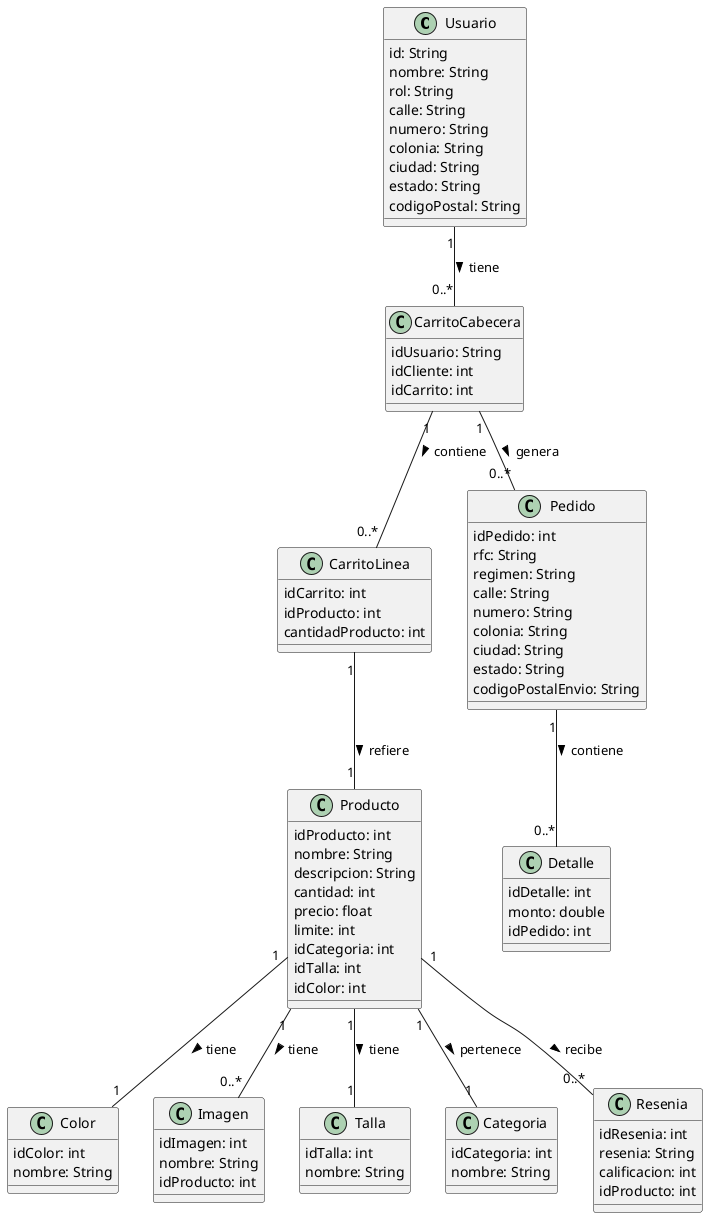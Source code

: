 @startuml class diagram

class Usuario {
  id: String
  nombre: String
  rol: String
  calle: String
  numero: String
  colonia: String
  ciudad: String
  estado: String
  codigoPostal: String
}

class CarritoCabecera {
  idUsuario: String
  idCliente: int
  idCarrito: int
}

class CarritoLinea {
  idCarrito: int
  idProducto: int
  cantidadProducto: int
}

class Producto {
  idProducto: int
  nombre: String
  descripcion: String
  cantidad: int
  precio: float
  limite: int
  idCategoria: int
  idTalla: int
  idColor: int
}

class Color {
  idColor: int
  nombre: String
}

class Imagen {
  idImagen: int
  nombre: String
  idProducto: int
}

class Talla {
  idTalla: int
  nombre: String
}

class Categoria {
  idCategoria: int
  nombre: String
}

class Resenia {
  idResenia: int
  resenia: String
  calificacion: int
  idProducto: int
}

class Pedido {
  idPedido: int
  rfc: String
  regimen: String
  calle: String
  numero: String
  colonia: String
  ciudad: String
  estado: String
  codigoPostalEnvio: String
}

class Detalle {
  idDetalle: int
  monto: double
  idPedido: int
}

Usuario "1" -- "0..*" CarritoCabecera : tiene >
CarritoCabecera "1" -- "0..*" CarritoLinea : contiene >
CarritoLinea "1" -- "1" Producto : refiere >
Producto "1" -- "0..*" Imagen : tiene >
Producto "1" -- "0..*" Resenia : recibe >
Producto "1" -- "1" Color : tiene >
Producto "1" -- "1" Talla : tiene >
Producto "1" -- "1" Categoria : pertenece >
CarritoCabecera "1" -- "0..*" Pedido : genera >
Pedido "1" -- "0..*" Detalle : contiene >

@enduml